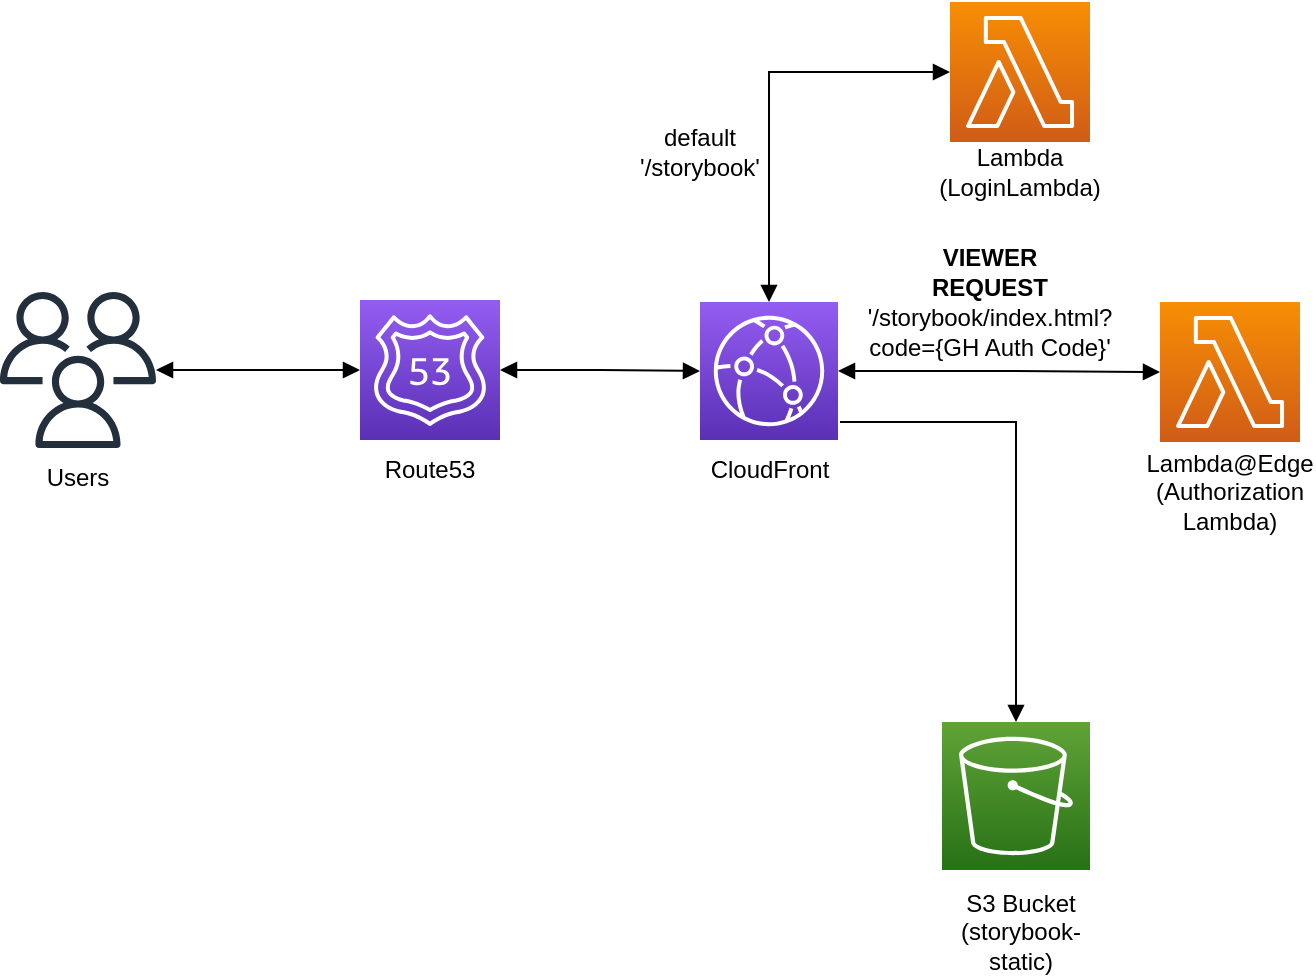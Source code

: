 <mxfile version="20.6.1" type="device" pages="4"><diagram id="Ht1M8jgEwFfnCIfOTk4-" name="Page-1"><mxGraphModel dx="1426" dy="1679" grid="1" gridSize="10" guides="1" tooltips="1" connect="1" arrows="1" fold="1" page="1" pageScale="1" pageWidth="1169" pageHeight="827" math="0" shadow="0"><root><mxCell id="0"/><mxCell id="1" parent="0"/><mxCell id="GVbz2ZR8D9X8URL4R1mK-4" value="" style="edgeStyle=orthogonalEdgeStyle;rounded=0;orthogonalLoop=1;jettySize=auto;html=1;entryX=0;entryY=0.5;entryDx=0;entryDy=0;entryPerimeter=0;startArrow=block;startFill=1;endArrow=block;endFill=1;" parent="1" source="Xto-kf2dAtBfGy7cUh9--14" target="Xto-kf2dAtBfGy7cUh9--4" edge="1"><mxGeometry relative="1" as="geometry"><mxPoint x="435" y="-356" as="targetPoint"/></mxGeometry></mxCell><mxCell id="Xto-kf2dAtBfGy7cUh9--14" value="" style="sketch=0;points=[[0,0,0],[0.25,0,0],[0.5,0,0],[0.75,0,0],[1,0,0],[0,1,0],[0.25,1,0],[0.5,1,0],[0.75,1,0],[1,1,0],[0,0.25,0],[0,0.5,0],[0,0.75,0],[1,0.25,0],[1,0.5,0],[1,0.75,0]];outlineConnect=0;fontColor=#232F3E;gradientColor=#945DF2;gradientDirection=north;fillColor=#5A30B5;strokeColor=#ffffff;dashed=0;verticalLabelPosition=bottom;verticalAlign=top;align=center;html=1;fontSize=12;fontStyle=0;aspect=fixed;shape=mxgraph.aws4.resourceIcon;resIcon=mxgraph.aws4.route_53;" parent="1" vertex="1"><mxGeometry x="290" y="-391" width="70" height="70" as="geometry"/></mxCell><mxCell id="GVbz2ZR8D9X8URL4R1mK-12" style="edgeStyle=orthogonalEdgeStyle;rounded=0;orthogonalLoop=1;jettySize=auto;html=1;exitX=1;exitY=0.5;exitDx=0;exitDy=0;exitPerimeter=0;entryX=0;entryY=0.5;entryDx=0;entryDy=0;entryPerimeter=0;startArrow=block;startFill=1;endArrow=block;endFill=1;" parent="1" source="Xto-kf2dAtBfGy7cUh9--4" target="GVbz2ZR8D9X8URL4R1mK-2" edge="1"><mxGeometry relative="1" as="geometry"/></mxCell><mxCell id="GVbz2ZR8D9X8URL4R1mK-13" style="edgeStyle=orthogonalEdgeStyle;rounded=0;orthogonalLoop=1;jettySize=auto;html=1;exitX=0.5;exitY=0;exitDx=0;exitDy=0;exitPerimeter=0;entryX=0;entryY=0.5;entryDx=0;entryDy=0;entryPerimeter=0;startArrow=block;startFill=1;endArrow=block;endFill=1;" parent="1" source="Xto-kf2dAtBfGy7cUh9--4" target="Xto-kf2dAtBfGy7cUh9--6" edge="1"><mxGeometry relative="1" as="geometry"/></mxCell><mxCell id="PptedruT2x1jAlXPw2wv-1" style="edgeStyle=orthogonalEdgeStyle;rounded=0;orthogonalLoop=1;jettySize=auto;html=1;fontColor=#FF3333;startArrow=none;startFill=0;endArrow=block;endFill=1;entryX=0.5;entryY=0;entryDx=0;entryDy=0;entryPerimeter=0;" parent="1" target="Xto-kf2dAtBfGy7cUh9--18" edge="1"><mxGeometry relative="1" as="geometry"><mxPoint x="550" y="-170" as="targetPoint"/><mxPoint x="530" y="-330" as="sourcePoint"/><Array as="points"><mxPoint x="618" y="-330"/></Array></mxGeometry></mxCell><mxCell id="Xto-kf2dAtBfGy7cUh9--4" value="" style="sketch=0;points=[[0,0,0],[0.25,0,0],[0.5,0,0],[0.75,0,0],[1,0,0],[0,1,0],[0.25,1,0],[0.5,1,0],[0.75,1,0],[1,1,0],[0,0.25,0],[0,0.5,0],[0,0.75,0],[1,0.25,0],[1,0.5,0],[1,0.75,0]];outlineConnect=0;fontColor=#232F3E;gradientColor=#945DF2;gradientDirection=north;fillColor=#5A30B5;strokeColor=#ffffff;dashed=0;verticalLabelPosition=bottom;verticalAlign=top;align=center;html=1;fontSize=12;fontStyle=0;aspect=fixed;shape=mxgraph.aws4.resourceIcon;resIcon=mxgraph.aws4.cloudfront;" parent="1" vertex="1"><mxGeometry x="460" y="-390" width="69" height="69" as="geometry"/></mxCell><mxCell id="Xto-kf2dAtBfGy7cUh9--6" value="" style="sketch=0;points=[[0,0,0],[0.25,0,0],[0.5,0,0],[0.75,0,0],[1,0,0],[0,1,0],[0.25,1,0],[0.5,1,0],[0.75,1,0],[1,1,0],[0,0.25,0],[0,0.5,0],[0,0.75,0],[1,0.25,0],[1,0.5,0],[1,0.75,0]];outlineConnect=0;fontColor=#232F3E;gradientColor=#F78E04;gradientDirection=north;fillColor=#D05C17;strokeColor=#ffffff;dashed=0;verticalLabelPosition=bottom;verticalAlign=top;align=center;html=1;fontSize=12;fontStyle=0;aspect=fixed;shape=mxgraph.aws4.resourceIcon;resIcon=mxgraph.aws4.lambda;" parent="1" vertex="1"><mxGeometry x="585" y="-540" width="70" height="70" as="geometry"/></mxCell><mxCell id="Xto-kf2dAtBfGy7cUh9--18" value="" style="sketch=0;points=[[0,0,0],[0.25,0,0],[0.5,0,0],[0.75,0,0],[1,0,0],[0,1,0],[0.25,1,0],[0.5,1,0],[0.75,1,0],[1,1,0],[0,0.25,0],[0,0.5,0],[0,0.75,0],[1,0.25,0],[1,0.5,0],[1,0.75,0]];outlineConnect=0;fontColor=#232F3E;gradientColor=#60A337;gradientDirection=north;fillColor=#277116;strokeColor=#ffffff;dashed=0;verticalLabelPosition=bottom;verticalAlign=top;align=center;html=1;fontSize=12;fontStyle=0;aspect=fixed;shape=mxgraph.aws4.resourceIcon;resIcon=mxgraph.aws4.s3;" parent="1" vertex="1"><mxGeometry x="581" y="-180" width="74" height="74" as="geometry"/></mxCell><mxCell id="GVbz2ZR8D9X8URL4R1mK-2" value="" style="sketch=0;points=[[0,0,0],[0.25,0,0],[0.5,0,0],[0.75,0,0],[1,0,0],[0,1,0],[0.25,1,0],[0.5,1,0],[0.75,1,0],[1,1,0],[0,0.25,0],[0,0.5,0],[0,0.75,0],[1,0.25,0],[1,0.5,0],[1,0.75,0]];outlineConnect=0;fontColor=#232F3E;gradientColor=#F78E04;gradientDirection=north;fillColor=#D05C17;strokeColor=#ffffff;dashed=0;verticalLabelPosition=bottom;verticalAlign=top;align=center;html=1;fontSize=12;fontStyle=0;aspect=fixed;shape=mxgraph.aws4.resourceIcon;resIcon=mxgraph.aws4.lambda;" parent="1" vertex="1"><mxGeometry x="690" y="-390" width="70" height="70" as="geometry"/></mxCell><mxCell id="GVbz2ZR8D9X8URL4R1mK-15" value="default '/storybook'" style="text;html=1;strokeColor=none;fillColor=none;align=center;verticalAlign=middle;whiteSpace=wrap;rounded=0;" parent="1" vertex="1"><mxGeometry x="430" y="-480" width="60" height="30" as="geometry"/></mxCell><mxCell id="GVbz2ZR8D9X8URL4R1mK-16" value="'/storybook/index.html?code={GH Auth Code}'" style="text;html=1;strokeColor=none;fillColor=none;align=center;verticalAlign=middle;whiteSpace=wrap;rounded=0;" parent="1" vertex="1"><mxGeometry x="550" y="-380" width="110" height="10" as="geometry"/></mxCell><mxCell id="GVbz2ZR8D9X8URL4R1mK-17" value="Lambda@Edge&lt;br&gt;(Authorization Lambda)" style="text;html=1;strokeColor=none;fillColor=none;align=center;verticalAlign=middle;whiteSpace=wrap;rounded=0;" parent="1" vertex="1"><mxGeometry x="695" y="-310" width="60" height="30" as="geometry"/></mxCell><mxCell id="GVbz2ZR8D9X8URL4R1mK-18" value="Lambda (LoginLambda)" style="text;html=1;strokeColor=none;fillColor=none;align=center;verticalAlign=middle;whiteSpace=wrap;rounded=0;" parent="1" vertex="1"><mxGeometry x="590" y="-470" width="60" height="30" as="geometry"/></mxCell><mxCell id="GVbz2ZR8D9X8URL4R1mK-19" value="S3 Bucket (storybook-static)" style="text;html=1;strokeColor=none;fillColor=none;align=center;verticalAlign=middle;whiteSpace=wrap;rounded=0;" parent="1" vertex="1"><mxGeometry x="581.5" y="-90" width="77" height="30" as="geometry"/></mxCell><mxCell id="GVbz2ZR8D9X8URL4R1mK-21" value="Route53" style="text;html=1;strokeColor=none;fillColor=none;align=center;verticalAlign=middle;whiteSpace=wrap;rounded=0;" parent="1" vertex="1"><mxGeometry x="295" y="-321" width="60" height="30" as="geometry"/></mxCell><mxCell id="GVbz2ZR8D9X8URL4R1mK-22" value="CloudFront" style="text;html=1;strokeColor=none;fillColor=none;align=center;verticalAlign=middle;whiteSpace=wrap;rounded=0;" parent="1" vertex="1"><mxGeometry x="464.5" y="-321" width="60" height="30" as="geometry"/></mxCell><mxCell id="GVbz2ZR8D9X8URL4R1mK-25" style="edgeStyle=orthogonalEdgeStyle;rounded=0;orthogonalLoop=1;jettySize=auto;html=1;startArrow=block;startFill=1;endArrow=block;endFill=1;" parent="1" source="GVbz2ZR8D9X8URL4R1mK-23" target="Xto-kf2dAtBfGy7cUh9--14" edge="1"><mxGeometry relative="1" as="geometry"/></mxCell><mxCell id="GVbz2ZR8D9X8URL4R1mK-23" value="" style="sketch=0;outlineConnect=0;fontColor=#232F3E;gradientColor=none;fillColor=#232F3D;strokeColor=none;dashed=0;verticalLabelPosition=bottom;verticalAlign=top;align=center;html=1;fontSize=12;fontStyle=0;aspect=fixed;pointerEvents=1;shape=mxgraph.aws4.users;" parent="1" vertex="1"><mxGeometry x="110" y="-395" width="78" height="78" as="geometry"/></mxCell><mxCell id="GVbz2ZR8D9X8URL4R1mK-24" value="Users" style="text;html=1;strokeColor=none;fillColor=none;align=center;verticalAlign=middle;whiteSpace=wrap;rounded=0;" parent="1" vertex="1"><mxGeometry x="119" y="-317" width="60" height="30" as="geometry"/></mxCell><mxCell id="GVbz2ZR8D9X8URL4R1mK-26" value="&lt;b&gt;VIEWER REQUEST&lt;/b&gt;" style="text;html=1;strokeColor=none;fillColor=none;align=center;verticalAlign=middle;whiteSpace=wrap;rounded=0;" parent="1" vertex="1"><mxGeometry x="575" y="-420" width="60" height="30" as="geometry"/></mxCell></root></mxGraphModel></diagram><diagram name="Copy of Page-1" id="Y609_PWxe4mPhwIBMdaE"><mxGraphModel dx="1426" dy="1679" grid="0" gridSize="10" guides="1" tooltips="1" connect="1" arrows="1" fold="1" page="1" pageScale="1" pageWidth="1169" pageHeight="827" math="0" shadow="0"><root><mxCell id="G18yuYiIxScwMjtSIoaq-0"/><mxCell id="G18yuYiIxScwMjtSIoaq-1" parent="G18yuYiIxScwMjtSIoaq-0"/><mxCell id="6XmVfP-ZpjE3lCgfoFys-0" value="" style="rounded=0;whiteSpace=wrap;html=1;strokeColor=#FFFFFF;fontColor=#4D4D4D;fillColor=#1A1E27;gradientColor=none;" vertex="1" parent="G18yuYiIxScwMjtSIoaq-1"><mxGeometry x="83" y="-555" width="914" height="327" as="geometry"/></mxCell><mxCell id="G18yuYiIxScwMjtSIoaq-2" value="" style="edgeStyle=orthogonalEdgeStyle;rounded=0;orthogonalLoop=1;jettySize=auto;html=1;entryX=0;entryY=0.5;entryDx=0;entryDy=0;entryPerimeter=0;startArrow=block;startFill=1;endArrow=block;endFill=1;strokeColor=#FFFFFF;" parent="G18yuYiIxScwMjtSIoaq-1" source="G18yuYiIxScwMjtSIoaq-3" target="G18yuYiIxScwMjtSIoaq-7" edge="1"><mxGeometry relative="1" as="geometry"><mxPoint x="435" y="-356" as="targetPoint"/></mxGeometry></mxCell><mxCell id="G18yuYiIxScwMjtSIoaq-3" value="" style="sketch=0;points=[[0,0,0],[0.25,0,0],[0.5,0,0],[0.75,0,0],[1,0,0],[0,1,0],[0.25,1,0],[0.5,1,0],[0.75,1,0],[1,1,0],[0,0.25,0],[0,0.5,0],[0,0.75,0],[1,0.25,0],[1,0.5,0],[1,0.75,0]];outlineConnect=0;fontColor=#232F3E;gradientColor=#945DF2;gradientDirection=north;fillColor=#5A30B5;strokeColor=#ffffff;dashed=0;verticalLabelPosition=bottom;verticalAlign=top;align=center;html=1;fontSize=12;fontStyle=0;aspect=fixed;shape=mxgraph.aws4.resourceIcon;resIcon=mxgraph.aws4.route_53;" parent="G18yuYiIxScwMjtSIoaq-1" vertex="1"><mxGeometry x="290" y="-391" width="70" height="70" as="geometry"/></mxCell><mxCell id="G18yuYiIxScwMjtSIoaq-4" style="edgeStyle=orthogonalEdgeStyle;rounded=0;orthogonalLoop=1;jettySize=auto;html=1;exitX=1;exitY=0.5;exitDx=0;exitDy=0;exitPerimeter=0;entryX=0;entryY=0.5;entryDx=0;entryDy=0;entryPerimeter=0;startArrow=block;startFill=1;endArrow=block;endFill=1;strokeColor=#FFFFFF;" parent="G18yuYiIxScwMjtSIoaq-1" source="G18yuYiIxScwMjtSIoaq-7" target="G18yuYiIxScwMjtSIoaq-10" edge="1"><mxGeometry relative="1" as="geometry"/></mxCell><mxCell id="G18yuYiIxScwMjtSIoaq-5" style="edgeStyle=orthogonalEdgeStyle;rounded=0;orthogonalLoop=1;jettySize=auto;html=1;exitX=0.5;exitY=0;exitDx=0;exitDy=0;exitPerimeter=0;entryX=0;entryY=0.5;entryDx=0;entryDy=0;entryPerimeter=0;startArrow=block;startFill=1;endArrow=block;endFill=1;strokeColor=#FFFFFF;" parent="G18yuYiIxScwMjtSIoaq-1" source="G18yuYiIxScwMjtSIoaq-7" target="G18yuYiIxScwMjtSIoaq-8" edge="1"><mxGeometry relative="1" as="geometry"/></mxCell><mxCell id="G18yuYiIxScwMjtSIoaq-7" value="" style="sketch=0;points=[[0,0,0],[0.25,0,0],[0.5,0,0],[0.75,0,0],[1,0,0],[0,1,0],[0.25,1,0],[0.5,1,0],[0.75,1,0],[1,1,0],[0,0.25,0],[0,0.5,0],[0,0.75,0],[1,0.25,0],[1,0.5,0],[1,0.75,0]];outlineConnect=0;fontColor=#232F3E;gradientColor=#945DF2;gradientDirection=north;fillColor=#5A30B5;strokeColor=#ffffff;dashed=0;verticalLabelPosition=bottom;verticalAlign=top;align=center;html=1;fontSize=12;fontStyle=0;aspect=fixed;shape=mxgraph.aws4.resourceIcon;resIcon=mxgraph.aws4.cloudfront;" parent="G18yuYiIxScwMjtSIoaq-1" vertex="1"><mxGeometry x="460" y="-390" width="69" height="69" as="geometry"/></mxCell><mxCell id="G18yuYiIxScwMjtSIoaq-8" value="" style="sketch=0;points=[[0,0,0],[0.25,0,0],[0.5,0,0],[0.75,0,0],[1,0,0],[0,1,0],[0.25,1,0],[0.5,1,0],[0.75,1,0],[1,1,0],[0,0.25,0],[0,0.5,0],[0,0.75,0],[1,0.25,0],[1,0.5,0],[1,0.75,0]];outlineConnect=0;fontColor=#232F3E;gradientColor=#F78E04;gradientDirection=north;fillColor=#D05C17;strokeColor=#ffffff;dashed=0;verticalLabelPosition=bottom;verticalAlign=top;align=center;html=1;fontSize=12;fontStyle=0;aspect=fixed;shape=mxgraph.aws4.resourceIcon;resIcon=mxgraph.aws4.lambda;" parent="G18yuYiIxScwMjtSIoaq-1" vertex="1"><mxGeometry x="585" y="-540" width="70" height="70" as="geometry"/></mxCell><mxCell id="G18yuYiIxScwMjtSIoaq-9" value="" style="sketch=0;points=[[0,0,0],[0.25,0,0],[0.5,0,0],[0.75,0,0],[1,0,0],[0,1,0],[0.25,1,0],[0.5,1,0],[0.75,1,0],[1,1,0],[0,0.25,0],[0,0.5,0],[0,0.75,0],[1,0.25,0],[1,0.5,0],[1,0.75,0]];outlineConnect=0;fontColor=#232F3E;gradientColor=#60A337;gradientDirection=north;fillColor=#277116;strokeColor=#ffffff;dashed=0;verticalLabelPosition=bottom;verticalAlign=top;align=center;html=1;fontSize=12;fontStyle=0;aspect=fixed;shape=mxgraph.aws4.resourceIcon;resIcon=mxgraph.aws4.s3;" parent="G18yuYiIxScwMjtSIoaq-1" vertex="1"><mxGeometry x="880" y="-392" width="74" height="74" as="geometry"/></mxCell><mxCell id="t1gKcTxFJq-qhWWW2RiR-0" style="edgeStyle=orthogonalEdgeStyle;rounded=0;orthogonalLoop=1;jettySize=auto;html=1;exitX=1;exitY=0.5;exitDx=0;exitDy=0;exitPerimeter=0;entryX=0;entryY=0.5;entryDx=0;entryDy=0;entryPerimeter=0;strokeColor=#FFFFFF;" parent="G18yuYiIxScwMjtSIoaq-1" source="G18yuYiIxScwMjtSIoaq-10" target="G18yuYiIxScwMjtSIoaq-9" edge="1"><mxGeometry relative="1" as="geometry"/></mxCell><mxCell id="G18yuYiIxScwMjtSIoaq-10" value="" style="sketch=0;points=[[0,0,0],[0.25,0,0],[0.5,0,0],[0.75,0,0],[1,0,0],[0,1,0],[0.25,1,0],[0.5,1,0],[0.75,1,0],[1,1,0],[0,0.25,0],[0,0.5,0],[0,0.75,0],[1,0.25,0],[1,0.5,0],[1,0.75,0]];outlineConnect=0;fontColor=#232F3E;gradientColor=#F78E04;gradientDirection=north;fillColor=#D05C17;strokeColor=#ffffff;dashed=0;verticalLabelPosition=bottom;verticalAlign=top;align=center;html=1;fontSize=12;fontStyle=0;aspect=fixed;shape=mxgraph.aws4.resourceIcon;resIcon=mxgraph.aws4.lambda;" parent="G18yuYiIxScwMjtSIoaq-1" vertex="1"><mxGeometry x="690" y="-390" width="70" height="70" as="geometry"/></mxCell><mxCell id="G18yuYiIxScwMjtSIoaq-11" value="default '/storybook'" style="text;html=1;strokeColor=none;fillColor=none;align=center;verticalAlign=middle;whiteSpace=wrap;rounded=0;fontColor=#FFFFFF;" parent="G18yuYiIxScwMjtSIoaq-1" vertex="1"><mxGeometry x="428" y="-470" width="60" height="30" as="geometry"/></mxCell><mxCell id="G18yuYiIxScwMjtSIoaq-12" value="'/storybook/index.html?code={GH Auth Code}'" style="text;html=1;strokeColor=none;fillColor=none;align=center;verticalAlign=middle;whiteSpace=wrap;rounded=0;fontColor=#FFFFFF;" parent="G18yuYiIxScwMjtSIoaq-1" vertex="1"><mxGeometry x="550" y="-380" width="110" height="10" as="geometry"/></mxCell><mxCell id="G18yuYiIxScwMjtSIoaq-13" value="Lambda@Edge&lt;br&gt;(Authorization Lambda)" style="text;html=1;strokeColor=none;fillColor=none;align=center;verticalAlign=middle;whiteSpace=wrap;rounded=0;fontColor=#FFFFFF;" parent="G18yuYiIxScwMjtSIoaq-1" vertex="1"><mxGeometry x="695" y="-310" width="60" height="30" as="geometry"/></mxCell><mxCell id="G18yuYiIxScwMjtSIoaq-14" value="Lambda (LoginLambda)" style="text;html=1;strokeColor=none;fillColor=none;align=center;verticalAlign=middle;whiteSpace=wrap;rounded=0;fontColor=#FFFFFF;" parent="G18yuYiIxScwMjtSIoaq-1" vertex="1"><mxGeometry x="590" y="-470" width="60" height="30" as="geometry"/></mxCell><mxCell id="G18yuYiIxScwMjtSIoaq-15" value="S3 Bucket (storybook-static)" style="text;html=1;strokeColor=none;fillColor=none;align=center;verticalAlign=middle;whiteSpace=wrap;rounded=0;fontColor=#FFFFFF;" parent="G18yuYiIxScwMjtSIoaq-1" vertex="1"><mxGeometry x="880" y="-300" width="77" height="30" as="geometry"/></mxCell><mxCell id="G18yuYiIxScwMjtSIoaq-16" value="Route53" style="text;html=1;strokeColor=none;fillColor=none;align=center;verticalAlign=middle;whiteSpace=wrap;rounded=0;fontColor=#FFFFFF;" parent="G18yuYiIxScwMjtSIoaq-1" vertex="1"><mxGeometry x="295" y="-321" width="60" height="30" as="geometry"/></mxCell><mxCell id="G18yuYiIxScwMjtSIoaq-17" value="CloudFront" style="text;html=1;strokeColor=none;fillColor=none;align=center;verticalAlign=middle;whiteSpace=wrap;rounded=0;fontColor=#FFFFFF;" parent="G18yuYiIxScwMjtSIoaq-1" vertex="1"><mxGeometry x="464.5" y="-321" width="60" height="30" as="geometry"/></mxCell><mxCell id="G18yuYiIxScwMjtSIoaq-18" style="edgeStyle=orthogonalEdgeStyle;rounded=0;orthogonalLoop=1;jettySize=auto;html=1;startArrow=block;startFill=1;endArrow=block;endFill=1;strokeColor=#FFFFFF;" parent="G18yuYiIxScwMjtSIoaq-1" target="G18yuYiIxScwMjtSIoaq-3" edge="1"><mxGeometry relative="1" as="geometry"><mxPoint x="188" y="-356" as="sourcePoint"/></mxGeometry></mxCell><mxCell id="G18yuYiIxScwMjtSIoaq-20" value="User" style="text;html=1;strokeColor=none;fillColor=none;align=center;verticalAlign=middle;whiteSpace=wrap;rounded=0;fontColor=#FFFFFF;" parent="G18yuYiIxScwMjtSIoaq-1" vertex="1"><mxGeometry x="127" y="-324" width="60" height="30" as="geometry"/></mxCell><mxCell id="G18yuYiIxScwMjtSIoaq-21" value="&lt;b&gt;VIEWER REQUEST&lt;/b&gt;" style="text;html=1;strokeColor=none;fillColor=none;align=left;verticalAlign=middle;whiteSpace=wrap;rounded=0;fontColor=#FFFFFF;" parent="G18yuYiIxScwMjtSIoaq-1" vertex="1"><mxGeometry x="543" y="-413" width="112" height="30" as="geometry"/></mxCell><mxCell id="s4naoUfF9WZQDR9t-5gl-0" value="" style="sketch=0;outlineConnect=0;fontColor=#232F3E;gradientColor=none;fillColor=#FFFFFF;strokeColor=none;dashed=0;verticalLabelPosition=bottom;verticalAlign=top;align=center;html=1;fontSize=12;fontStyle=0;aspect=fixed;pointerEvents=1;shape=mxgraph.aws4.user;" vertex="1" parent="G18yuYiIxScwMjtSIoaq-1"><mxGeometry x="129" y="-386.5" width="56" height="56" as="geometry"/></mxCell></root></mxGraphModel></diagram><diagram name="Copy of Copy of Page-1" id="GjaXTP_YecfnKMsWhkR6"><mxGraphModel dx="1426" dy="1679" grid="0" gridSize="10" guides="1" tooltips="1" connect="1" arrows="1" fold="1" page="1" pageScale="1" pageWidth="1169" pageHeight="827" math="0" shadow="0"><root><mxCell id="wybjmXl28yBjH49usClQ-0"/><mxCell id="wybjmXl28yBjH49usClQ-1" parent="wybjmXl28yBjH49usClQ-0"/><mxCell id="wKuwx0syAoTCII2dtUL3-38" value="" style="rounded=0;whiteSpace=wrap;html=1;strokeColor=#FFFFFF;fontColor=#4D4D4D;fillColor=#1A1E27;gradientColor=none;" vertex="1" parent="wybjmXl28yBjH49usClQ-1"><mxGeometry x="122" y="-634" width="914" height="565" as="geometry"/></mxCell><mxCell id="wKuwx0syAoTCII2dtUL3-15" style="edgeStyle=none;rounded=0;orthogonalLoop=1;jettySize=auto;html=1;exitX=0;exitY=1;exitDx=0;exitDy=0;exitPerimeter=0;endArrow=block;endFill=1;fontColor=#FFFFFF;strokeColor=#FFFFFF;" edge="1" parent="wybjmXl28yBjH49usClQ-1" source="wybjmXl28yBjH49usClQ-6" target="wybjmXl28yBjH49usClQ-7"><mxGeometry relative="1" as="geometry"/></mxCell><mxCell id="wKuwx0syAoTCII2dtUL3-25" style="edgeStyle=none;rounded=0;orthogonalLoop=1;jettySize=auto;html=1;exitX=1;exitY=0.5;exitDx=0;exitDy=0;exitPerimeter=0;entryX=0;entryY=0.5;entryDx=0;entryDy=0;entryPerimeter=0;startArrow=none;startFill=0;endArrow=block;endFill=1;fontColor=#FFFFFF;strokeColor=#FFFFFF;" edge="1" parent="wybjmXl28yBjH49usClQ-1" source="wybjmXl28yBjH49usClQ-6" target="wybjmXl28yBjH49usClQ-10"><mxGeometry relative="1" as="geometry"/></mxCell><mxCell id="wybjmXl28yBjH49usClQ-6" value="" style="sketch=0;points=[[0,0,0],[0.25,0,0],[0.5,0,0],[0.75,0,0],[1,0,0],[0,1,0],[0.25,1,0],[0.5,1,0],[0.75,1,0],[1,1,0],[0,0.25,0],[0,0.5,0],[0,0.75,0],[1,0.25,0],[1,0.5,0],[1,0.75,0]];outlineConnect=0;fontColor=#232F3E;gradientColor=#945DF2;gradientDirection=north;fillColor=#5A30B5;strokeColor=#ffffff;dashed=0;verticalLabelPosition=bottom;verticalAlign=top;align=center;html=1;fontSize=12;fontStyle=0;aspect=fixed;shape=mxgraph.aws4.resourceIcon;resIcon=mxgraph.aws4.cloudfront;" parent="wybjmXl28yBjH49usClQ-1" vertex="1"><mxGeometry x="460" y="-390" width="69" height="69" as="geometry"/></mxCell><mxCell id="wKuwx0syAoTCII2dtUL3-16" style="edgeStyle=none;rounded=0;orthogonalLoop=1;jettySize=auto;html=1;exitX=0;exitY=0;exitDx=0;exitDy=0;exitPerimeter=0;endArrow=block;endFill=1;fontColor=#FFFFFF;strokeColor=#FFFFFF;" edge="1" parent="wybjmXl28yBjH49usClQ-1" source="wybjmXl28yBjH49usClQ-7" target="wKuwx0syAoTCII2dtUL3-2"><mxGeometry relative="1" as="geometry"/></mxCell><mxCell id="wybjmXl28yBjH49usClQ-7" value="" style="sketch=0;points=[[0,0,0],[0.25,0,0],[0.5,0,0],[0.75,0,0],[1,0,0],[0,1,0],[0.25,1,0],[0.5,1,0],[0.75,1,0],[1,1,0],[0,0.25,0],[0,0.5,0],[0,0.75,0],[1,0.25,0],[1,0.5,0],[1,0.75,0]];outlineConnect=0;fontColor=#232F3E;gradientColor=#F78E04;gradientDirection=north;fillColor=#D05C17;strokeColor=#ffffff;dashed=0;verticalLabelPosition=bottom;verticalAlign=top;align=center;html=1;fontSize=12;fontStyle=0;aspect=fixed;shape=mxgraph.aws4.resourceIcon;resIcon=mxgraph.aws4.lambda;" parent="wybjmXl28yBjH49usClQ-1" vertex="1"><mxGeometry x="306" y="-199" width="70" height="70" as="geometry"/></mxCell><mxCell id="wybjmXl28yBjH49usClQ-8" value="" style="sketch=0;points=[[0,0,0],[0.25,0,0],[0.5,0,0],[0.75,0,0],[1,0,0],[0,1,0],[0.25,1,0],[0.5,1,0],[0.75,1,0],[1,1,0],[0,0.25,0],[0,0.5,0],[0,0.75,0],[1,0.25,0],[1,0.5,0],[1,0.75,0]];outlineConnect=0;fontColor=#232F3E;gradientColor=#60A337;gradientDirection=north;fillColor=#277116;strokeColor=#ffffff;dashed=0;verticalLabelPosition=bottom;verticalAlign=top;align=center;html=1;fontSize=12;fontStyle=0;aspect=fixed;shape=mxgraph.aws4.resourceIcon;resIcon=mxgraph.aws4.s3;" parent="wybjmXl28yBjH49usClQ-1" vertex="1"><mxGeometry x="915" y="-392" width="74" height="74" as="geometry"/></mxCell><mxCell id="wKuwx0syAoTCII2dtUL3-32" style="edgeStyle=none;rounded=0;orthogonalLoop=1;jettySize=auto;html=1;exitX=0;exitY=0;exitDx=0;exitDy=0;exitPerimeter=0;entryX=0.99;entryY=0.99;entryDx=0;entryDy=0;entryPerimeter=0;startArrow=block;startFill=1;endArrow=block;endFill=1;fontColor=#FFFFFF;strokeColor=#FFFFFF;" edge="1" parent="wybjmXl28yBjH49usClQ-1" source="wybjmXl28yBjH49usClQ-10" target="wKuwx0syAoTCII2dtUL3-4"><mxGeometry relative="1" as="geometry"/></mxCell><mxCell id="wKuwx0syAoTCII2dtUL3-33" style="edgeStyle=none;rounded=0;orthogonalLoop=1;jettySize=auto;html=1;exitX=1;exitY=0.5;exitDx=0;exitDy=0;exitPerimeter=0;entryX=0;entryY=0.5;entryDx=0;entryDy=0;entryPerimeter=0;startArrow=none;startFill=0;endArrow=block;endFill=1;strokeColor=#FFFFFF;" edge="1" parent="wybjmXl28yBjH49usClQ-1" source="wybjmXl28yBjH49usClQ-10" target="wybjmXl28yBjH49usClQ-8"><mxGeometry relative="1" as="geometry"/></mxCell><mxCell id="wKuwx0syAoTCII2dtUL3-36" style="edgeStyle=none;rounded=0;orthogonalLoop=1;jettySize=auto;html=1;exitX=0.5;exitY=0;exitDx=0;exitDy=0;exitPerimeter=0;entryX=0.5;entryY=1;entryDx=0;entryDy=0;entryPerimeter=0;startArrow=block;startFill=1;endArrow=block;endFill=1;fontColor=#FFFFFF;strokeColor=#FFFFFF;" edge="1" parent="wybjmXl28yBjH49usClQ-1" source="wybjmXl28yBjH49usClQ-10" target="wKuwx0syAoTCII2dtUL3-6"><mxGeometry relative="1" as="geometry"/></mxCell><mxCell id="wybjmXl28yBjH49usClQ-10" value="" style="sketch=0;points=[[0,0,0],[0.25,0,0],[0.5,0,0],[0.75,0,0],[1,0,0],[0,1,0],[0.25,1,0],[0.5,1,0],[0.75,1,0],[1,1,0],[0,0.25,0],[0,0.5,0],[0,0.75,0],[1,0.25,0],[1,0.5,0],[1,0.75,0]];outlineConnect=0;fontColor=#232F3E;gradientColor=#F78E04;gradientDirection=north;fillColor=#D05C17;strokeColor=#ffffff;dashed=0;verticalLabelPosition=bottom;verticalAlign=top;align=center;html=1;fontSize=12;fontStyle=0;aspect=fixed;shape=mxgraph.aws4.resourceIcon;resIcon=mxgraph.aws4.lambda;" parent="wybjmXl28yBjH49usClQ-1" vertex="1"><mxGeometry x="725" y="-390" width="70" height="70" as="geometry"/></mxCell><mxCell id="wybjmXl28yBjH49usClQ-11" value="Default behaviour /storybook" style="text;html=1;strokeColor=none;fillColor=none;align=left;verticalAlign=middle;whiteSpace=wrap;rounded=0;fontColor=#FFFFFF;" parent="wybjmXl28yBjH49usClQ-1" vertex="1"><mxGeometry x="436" y="-247" width="104" height="30" as="geometry"/></mxCell><mxCell id="wybjmXl28yBjH49usClQ-12" value="/storybook/index.html?code={GH Auth Code}" style="text;html=1;strokeColor=none;fillColor=none;align=center;verticalAlign=middle;whiteSpace=wrap;rounded=0;fontColor=#FFFFFF;" parent="wybjmXl28yBjH49usClQ-1" vertex="1"><mxGeometry x="562" y="-398" width="131" height="35" as="geometry"/></mxCell><mxCell id="wybjmXl28yBjH49usClQ-13" value="AUTHORIZATION LAMBDA" style="text;html=1;strokeColor=none;fillColor=none;align=center;verticalAlign=middle;whiteSpace=wrap;rounded=0;fontColor=#FFFFFF;" parent="wybjmXl28yBjH49usClQ-1" vertex="1"><mxGeometry x="730" y="-314" width="60" height="30" as="geometry"/></mxCell><mxCell id="wybjmXl28yBjH49usClQ-14" value="LOGIN LAMBDA" style="text;html=1;strokeColor=none;fillColor=none;align=center;verticalAlign=middle;whiteSpace=wrap;rounded=0;fontColor=#FFFFFF;" parent="wybjmXl28yBjH49usClQ-1" vertex="1"><mxGeometry x="311" y="-111" width="60" height="30" as="geometry"/></mxCell><mxCell id="wybjmXl28yBjH49usClQ-15" value="S3BUCKET" style="text;html=1;strokeColor=none;fillColor=none;align=center;verticalAlign=middle;whiteSpace=wrap;rounded=0;fontColor=#FFFFFF;" parent="wybjmXl28yBjH49usClQ-1" vertex="1"><mxGeometry x="917" y="-312" width="77" height="30" as="geometry"/></mxCell><mxCell id="wybjmXl28yBjH49usClQ-17" value="CLOUDFRONT" style="text;html=1;strokeColor=none;fillColor=none;align=center;verticalAlign=middle;whiteSpace=wrap;rounded=0;fontColor=#FFFFFF;" parent="wybjmXl28yBjH49usClQ-1" vertex="1"><mxGeometry x="468" y="-318" width="60" height="30" as="geometry"/></mxCell><mxCell id="wybjmXl28yBjH49usClQ-20" value="USER" style="text;html=1;strokeColor=none;fillColor=none;align=center;verticalAlign=middle;whiteSpace=wrap;rounded=0;fontColor=#FFFFFF;" parent="wybjmXl28yBjH49usClQ-1" vertex="1"><mxGeometry x="174.01" y="-538" width="60" height="30" as="geometry"/></mxCell><mxCell id="wKuwx0syAoTCII2dtUL3-9" style="rounded=0;orthogonalLoop=1;jettySize=auto;html=1;entryX=0;entryY=0.5;entryDx=0;entryDy=0;entryPerimeter=0;endArrow=block;endFill=1;fontColor=#FFFFFF;strokeColor=#FFFFFF;" edge="1" parent="wybjmXl28yBjH49usClQ-1" source="wKuwx0syAoTCII2dtUL3-2" target="wybjmXl28yBjH49usClQ-6"><mxGeometry relative="1" as="geometry"/></mxCell><mxCell id="wKuwx0syAoTCII2dtUL3-2" value="" style="sketch=0;pointerEvents=1;shadow=0;dashed=0;html=1;strokeColor=#FFFFFF;fillColor=#FFFFFF;aspect=fixed;labelPosition=center;verticalLabelPosition=bottom;verticalAlign=top;align=center;outlineConnect=0;shape=mxgraph.vvd.web_browser;" vertex="1" parent="wybjmXl28yBjH49usClQ-1"><mxGeometry x="161.75" y="-385" width="84.51" height="60" as="geometry"/></mxCell><mxCell id="wKuwx0syAoTCII2dtUL3-3" value="BROWSER" style="text;html=1;strokeColor=none;fillColor=none;align=center;verticalAlign=middle;whiteSpace=wrap;rounded=0;fontColor=#FFFFFF;" vertex="1" parent="wybjmXl28yBjH49usClQ-1"><mxGeometry x="174.01" y="-312" width="60" height="30" as="geometry"/></mxCell><mxCell id="wKuwx0syAoTCII2dtUL3-17" style="edgeStyle=none;rounded=0;orthogonalLoop=1;jettySize=auto;html=1;exitX=0.01;exitY=0.99;exitDx=0;exitDy=0;exitPerimeter=0;endArrow=none;endFill=0;startArrow=block;startFill=1;fontColor=#FFFFFF;strokeColor=#FFFFFF;" edge="1" parent="wybjmXl28yBjH49usClQ-1" source="wKuwx0syAoTCII2dtUL3-4" target="wKuwx0syAoTCII2dtUL3-2"><mxGeometry relative="1" as="geometry"/></mxCell><mxCell id="wKuwx0syAoTCII2dtUL3-18" style="edgeStyle=none;rounded=0;orthogonalLoop=1;jettySize=auto;html=1;exitX=0;exitY=0.5;exitDx=0;exitDy=0;exitPerimeter=0;startArrow=block;startFill=1;endArrow=block;endFill=1;fontColor=#FFFFFF;strokeColor=#FFFFFF;" edge="1" parent="wybjmXl28yBjH49usClQ-1" source="wKuwx0syAoTCII2dtUL3-4" target="wKuwx0syAoTCII2dtUL3-53"><mxGeometry relative="1" as="geometry"><mxPoint x="246.26" y="-569" as="targetPoint"/></mxGeometry></mxCell><mxCell id="wKuwx0syAoTCII2dtUL3-23" style="edgeStyle=none;rounded=0;orthogonalLoop=1;jettySize=auto;html=1;exitX=0.5;exitY=1;exitDx=0;exitDy=0;exitPerimeter=0;entryX=0.5;entryY=0;entryDx=0;entryDy=0;entryPerimeter=0;startArrow=none;startFill=0;endArrow=block;endFill=1;fontColor=#FFFFFF;strokeColor=#FFFFFF;" edge="1" parent="wybjmXl28yBjH49usClQ-1" source="wKuwx0syAoTCII2dtUL3-4" target="wybjmXl28yBjH49usClQ-6"><mxGeometry relative="1" as="geometry"/></mxCell><mxCell id="wKuwx0syAoTCII2dtUL3-4" value="" style="sketch=0;aspect=fixed;pointerEvents=1;shadow=0;dashed=0;html=1;strokeColor=none;labelPosition=center;verticalLabelPosition=bottom;verticalAlign=top;align=center;fillColor=#FFFFFF;shape=mxgraph.azure.server_rack" vertex="1" parent="wybjmXl28yBjH49usClQ-1"><mxGeometry x="469.5" y="-594" width="50" height="50" as="geometry"/></mxCell><mxCell id="wKuwx0syAoTCII2dtUL3-5" value="GITHUB AUTH SERVER" style="text;html=1;strokeColor=none;fillColor=none;align=center;verticalAlign=middle;whiteSpace=wrap;rounded=0;fontColor=#FFFFFF;" vertex="1" parent="wybjmXl28yBjH49usClQ-1"><mxGeometry x="444.5" y="-627" width="100" height="30" as="geometry"/></mxCell><mxCell id="wKuwx0syAoTCII2dtUL3-6" value="" style="sketch=0;aspect=fixed;pointerEvents=1;shadow=0;dashed=0;html=1;strokeColor=none;labelPosition=center;verticalLabelPosition=bottom;verticalAlign=top;align=center;fillColor=#FFFFFF;shape=mxgraph.azure.server_rack" vertex="1" parent="wybjmXl28yBjH49usClQ-1"><mxGeometry x="735" y="-594" width="50" height="50" as="geometry"/></mxCell><mxCell id="wKuwx0syAoTCII2dtUL3-7" value="GITHUB RESOURCE SERVER" style="text;html=1;strokeColor=none;fillColor=none;align=center;verticalAlign=middle;whiteSpace=wrap;rounded=0;fontColor=#FFFFFF;" vertex="1" parent="wybjmXl28yBjH49usClQ-1"><mxGeometry x="690" y="-627" width="138" height="30" as="geometry"/></mxCell><mxCell id="wKuwx0syAoTCII2dtUL3-20" value="Authenticates to Github &amp;amp; Authorizes&amp;nbsp; App" style="text;html=1;strokeColor=none;fillColor=none;align=left;verticalAlign=middle;whiteSpace=wrap;rounded=0;fontColor=#FFFFFF;" vertex="1" parent="wybjmXl28yBjH49usClQ-1"><mxGeometry x="293" y="-608" width="129" height="30" as="geometry"/></mxCell><mxCell id="wKuwx0syAoTCII2dtUL3-21" value="Serves Static Login Page" style="text;html=1;strokeColor=none;fillColor=none;align=left;verticalAlign=middle;whiteSpace=wrap;rounded=0;fontColor=#FFFFFF;" vertex="1" parent="wybjmXl28yBjH49usClQ-1"><mxGeometry x="186" y="-259" width="85" height="30" as="geometry"/></mxCell><mxCell id="wKuwx0syAoTCII2dtUL3-22" value="Redirect w/ callback URL, Scope, Client ID" style="text;html=1;strokeColor=none;fillColor=none;align=left;verticalAlign=middle;whiteSpace=wrap;rounded=0;fontColor=#FFFFFF;" vertex="1" parent="wybjmXl28yBjH49usClQ-1"><mxGeometry x="241" y="-495" width="121" height="32" as="geometry"/></mxCell><mxCell id="wKuwx0syAoTCII2dtUL3-24" value="Redirect to callback w/ Auth Code" style="text;html=1;strokeColor=none;fillColor=none;align=left;verticalAlign=middle;whiteSpace=wrap;rounded=0;fontColor=#FFFFFF;" vertex="1" parent="wybjmXl28yBjH49usClQ-1"><mxGeometry x="524" y="-460" width="121" height="32" as="geometry"/></mxCell><mxCell id="wKuwx0syAoTCII2dtUL3-34" value="Allow Access" style="text;html=1;strokeColor=none;fillColor=none;align=center;verticalAlign=middle;whiteSpace=wrap;rounded=0;fontColor=#FFFFFF;" vertex="1" parent="wybjmXl28yBjH49usClQ-1"><mxGeometry x="810" y="-390" width="121" height="32" as="geometry"/></mxCell><mxCell id="wKuwx0syAoTCII2dtUL3-35" value="Exchange Auth Code for access token" style="text;html=1;strokeColor=none;fillColor=none;align=left;verticalAlign=middle;whiteSpace=wrap;rounded=0;fontColor=#FFFFFF;" vertex="1" parent="wybjmXl28yBjH49usClQ-1"><mxGeometry x="596" y="-534" width="121" height="32" as="geometry"/></mxCell><mxCell id="wKuwx0syAoTCII2dtUL3-37" value="Use access token to get resouces" style="text;html=1;strokeColor=none;fillColor=none;align=left;verticalAlign=middle;whiteSpace=wrap;rounded=0;fontColor=#FFFFFF;" vertex="1" parent="wybjmXl28yBjH49usClQ-1"><mxGeometry x="790" y="-481" width="121" height="32" as="geometry"/></mxCell><mxCell id="wKuwx0syAoTCII2dtUL3-40" value="&lt;font color=&quot;#1a1e27&quot;&gt;1&lt;/font&gt;" style="ellipse;whiteSpace=wrap;html=1;aspect=fixed;strokeWidth=2;fontFamily=Tahoma;spacingBottom=4;spacingRight=2;strokeColor=#FFFFFF;fillColor=#FFFFFF;gradientColor=none;" vertex="1" parent="wybjmXl28yBjH49usClQ-1"><mxGeometry x="288" y="-386" width="20" height="20" as="geometry"/></mxCell><mxCell id="wKuwx0syAoTCII2dtUL3-43" value="Go to /storybook" style="text;html=1;strokeColor=none;fillColor=none;align=center;verticalAlign=middle;whiteSpace=wrap;rounded=0;fontColor=#FFFFFF;" vertex="1" parent="wybjmXl28yBjH49usClQ-1"><mxGeometry x="301" y="-392" width="121" height="32" as="geometry"/></mxCell><mxCell id="wKuwx0syAoTCII2dtUL3-44" value="&lt;font color=&quot;#1a1e27&quot;&gt;2&lt;/font&gt;" style="ellipse;whiteSpace=wrap;html=1;aspect=fixed;strokeWidth=2;fontFamily=Tahoma;spacingBottom=4;spacingRight=2;strokeColor=#FFFFFF;fillColor=#FFFFFF;gradientColor=none;" vertex="1" parent="wybjmXl28yBjH49usClQ-1"><mxGeometry x="410" y="-245" width="20" height="20" as="geometry"/></mxCell><mxCell id="wKuwx0syAoTCII2dtUL3-45" value="&lt;font color=&quot;#1a1e27&quot;&gt;3&lt;/font&gt;" style="ellipse;whiteSpace=wrap;html=1;aspect=fixed;strokeWidth=2;fontFamily=Tahoma;spacingBottom=4;spacingRight=2;strokeColor=#FFFFFF;fillColor=#FFFFFF;gradientColor=none;" vertex="1" parent="wybjmXl28yBjH49usClQ-1"><mxGeometry x="157.26" y="-254" width="20" height="20" as="geometry"/></mxCell><mxCell id="wKuwx0syAoTCII2dtUL3-46" value="&lt;font color=&quot;#1a1e27&quot;&gt;4&lt;/font&gt;" style="ellipse;whiteSpace=wrap;html=1;aspect=fixed;strokeWidth=2;fontFamily=Tahoma;spacingBottom=4;spacingRight=2;strokeColor=#FFFFFF;fillColor=#FFFFFF;gradientColor=none;" vertex="1" parent="wybjmXl28yBjH49usClQ-1"><mxGeometry x="213.76" y="-489" width="20" height="20" as="geometry"/></mxCell><mxCell id="wKuwx0syAoTCII2dtUL3-47" value="&lt;font color=&quot;#1a1e27&quot;&gt;5&lt;/font&gt;" style="ellipse;whiteSpace=wrap;html=1;aspect=fixed;strokeWidth=2;fontFamily=Tahoma;spacingBottom=4;spacingRight=2;strokeColor=#FFFFFF;fillColor=#FFFFFF;gradientColor=none;" vertex="1" parent="wybjmXl28yBjH49usClQ-1"><mxGeometry x="265" y="-600" width="20" height="20" as="geometry"/></mxCell><mxCell id="wKuwx0syAoTCII2dtUL3-48" value="&lt;font color=&quot;#1a1e27&quot;&gt;6&lt;/font&gt;" style="ellipse;whiteSpace=wrap;html=1;aspect=fixed;strokeWidth=2;fontFamily=Tahoma;spacingBottom=4;spacingRight=2;strokeColor=#FFFFFF;fillColor=#FFFFFF;gradientColor=none;" vertex="1" parent="wybjmXl28yBjH49usClQ-1"><mxGeometry x="497" y="-457" width="20" height="20" as="geometry"/></mxCell><mxCell id="wKuwx0syAoTCII2dtUL3-49" value="&lt;font color=&quot;#1a1e27&quot;&gt;7&lt;/font&gt;" style="ellipse;whiteSpace=wrap;html=1;aspect=fixed;strokeWidth=2;fontFamily=Tahoma;spacingBottom=4;spacingRight=2;strokeColor=#FFFFFF;fillColor=#FFFFFF;gradientColor=none;" vertex="1" parent="wybjmXl28yBjH49usClQ-1"><mxGeometry x="540" y="-390" width="20" height="20" as="geometry"/></mxCell><mxCell id="wKuwx0syAoTCII2dtUL3-50" value="&lt;font color=&quot;#1a1e27&quot;&gt;8&lt;/font&gt;" style="ellipse;whiteSpace=wrap;html=1;aspect=fixed;strokeWidth=2;fontFamily=Tahoma;spacingBottom=4;spacingRight=2;strokeColor=#FFFFFF;fillColor=#FFFFFF;gradientColor=none;" vertex="1" parent="wybjmXl28yBjH49usClQ-1"><mxGeometry x="572" y="-528" width="20" height="20" as="geometry"/></mxCell><mxCell id="wKuwx0syAoTCII2dtUL3-51" value="&lt;font color=&quot;#1a1e27&quot;&gt;9&lt;/font&gt;" style="ellipse;whiteSpace=wrap;html=1;aspect=fixed;strokeWidth=2;fontFamily=Tahoma;spacingBottom=4;spacingRight=2;strokeColor=#FFFFFF;fillColor=#FFFFFF;gradientColor=none;" vertex="1" parent="wybjmXl28yBjH49usClQ-1"><mxGeometry x="765" y="-475" width="20" height="20" as="geometry"/></mxCell><mxCell id="wKuwx0syAoTCII2dtUL3-52" value="&lt;font color=&quot;#1a1e27&quot;&gt;10&lt;/font&gt;" style="ellipse;whiteSpace=wrap;html=1;aspect=fixed;strokeWidth=2;fontFamily=Tahoma;spacingBottom=4;spacingRight=2;strokeColor=#FFFFFF;fillColor=#FFFFFF;gradientColor=none;" vertex="1" parent="wybjmXl28yBjH49usClQ-1"><mxGeometry x="808" y="-383" width="20" height="20" as="geometry"/></mxCell><mxCell id="wKuwx0syAoTCII2dtUL3-53" value="" style="sketch=0;outlineConnect=0;fontColor=#232F3E;gradientColor=none;fillColor=#FFFFFF;strokeColor=none;dashed=0;verticalLabelPosition=bottom;verticalAlign=top;align=center;html=1;fontSize=12;fontStyle=0;aspect=fixed;pointerEvents=1;shape=mxgraph.aws4.user;" vertex="1" parent="wybjmXl28yBjH49usClQ-1"><mxGeometry x="181.26" y="-597.0" width="56" height="56" as="geometry"/></mxCell></root></mxGraphModel></diagram><diagram id="t2wbTDMYFZT5qL_7KUTm" name="Page-2"><mxGraphModel dx="1426" dy="1952" grid="1" gridSize="10" guides="1" tooltips="1" connect="1" arrows="1" fold="1" page="1" pageScale="1" pageWidth="850" pageHeight="1100" math="0" shadow="0"><root><mxCell id="0"/><mxCell id="1" parent="0"/><mxCell id="CWmx7JIakaBtQCfpQl2I-3" style="edgeStyle=orthogonalEdgeStyle;rounded=0;orthogonalLoop=1;jettySize=auto;html=1;exitX=1;exitY=0.5;exitDx=0;exitDy=0;exitPerimeter=0;entryX=0;entryY=0.5;entryDx=0;entryDy=0;entryPerimeter=0;startArrow=none;startFill=0;endArrow=block;endFill=1;" parent="1" source="CWmx7JIakaBtQCfpQl2I-5" target="CWmx7JIakaBtQCfpQl2I-11" edge="1"><mxGeometry relative="1" as="geometry"/></mxCell><mxCell id="CWmx7JIakaBtQCfpQl2I-4" style="edgeStyle=orthogonalEdgeStyle;rounded=0;orthogonalLoop=1;jettySize=auto;html=1;exitX=0.5;exitY=0;exitDx=0;exitDy=0;exitPerimeter=0;entryX=0.5;entryY=1;entryDx=0;entryDy=0;entryPerimeter=0;startArrow=none;startFill=0;endArrow=block;endFill=1;" parent="1" source="CWmx7JIakaBtQCfpQl2I-5" target="CWmx7JIakaBtQCfpQl2I-7" edge="1"><mxGeometry relative="1" as="geometry"/></mxCell><mxCell id="9USo3bVPyzGTzWF7vwr4-13" style="edgeStyle=orthogonalEdgeStyle;rounded=0;orthogonalLoop=1;jettySize=auto;html=1;exitX=0.5;exitY=1;exitDx=0;exitDy=0;exitPerimeter=0;fontColor=#FF3333;startArrow=none;startFill=0;endArrow=block;endFill=1;" parent="1" source="CWmx7JIakaBtQCfpQl2I-8" target="CWmx7JIakaBtQCfpQl2I-21" edge="1"><mxGeometry relative="1" as="geometry"><Array as="points"><mxPoint x="777" y="-320"/><mxPoint x="46" y="-320"/></Array></mxGeometry></mxCell><mxCell id="CWmx7JIakaBtQCfpQl2I-5" value="" style="sketch=0;points=[[0,0,0],[0.25,0,0],[0.5,0,0],[0.75,0,0],[1,0,0],[0,1,0],[0.25,1,0],[0.5,1,0],[0.75,1,0],[1,1,0],[0,0.25,0],[0,0.5,0],[0,0.75,0],[1,0.25,0],[1,0.5,0],[1,0.75,0]];outlineConnect=0;fontColor=#232F3E;gradientColor=#945DF2;gradientDirection=north;fillColor=#5A30B5;strokeColor=#ffffff;dashed=0;verticalLabelPosition=bottom;verticalAlign=top;align=center;html=1;fontSize=12;fontStyle=0;aspect=fixed;shape=mxgraph.aws4.resourceIcon;resIcon=mxgraph.aws4.cloudfront;" parent="1" vertex="1"><mxGeometry x="357" y="-450" width="69" height="69" as="geometry"/></mxCell><mxCell id="CWmx7JIakaBtQCfpQl2I-6" style="edgeStyle=orthogonalEdgeStyle;rounded=0;orthogonalLoop=1;jettySize=auto;html=1;exitX=0.5;exitY=0;exitDx=0;exitDy=0;exitPerimeter=0;entryX=0;entryY=0.5;entryDx=0;entryDy=0;startArrow=none;startFill=0;endArrow=block;endFill=1;" parent="1" source="CWmx7JIakaBtQCfpQl2I-7" target="CWmx7JIakaBtQCfpQl2I-12" edge="1"><mxGeometry relative="1" as="geometry"><Array as="points"><mxPoint x="392" y="-700"/></Array></mxGeometry></mxCell><mxCell id="CWmx7JIakaBtQCfpQl2I-7" value="" style="sketch=0;points=[[0,0,0],[0.25,0,0],[0.5,0,0],[0.75,0,0],[1,0,0],[0,1,0],[0.25,1,0],[0.5,1,0],[0.75,1,0],[1,1,0],[0,0.25,0],[0,0.5,0],[0,0.75,0],[1,0.25,0],[1,0.5,0],[1,0.75,0]];outlineConnect=0;fontColor=#232F3E;gradientColor=#F78E04;gradientDirection=north;fillColor=#D05C17;strokeColor=#ffffff;dashed=0;verticalLabelPosition=bottom;verticalAlign=top;align=center;html=1;fontSize=12;fontStyle=0;aspect=fixed;shape=mxgraph.aws4.resourceIcon;resIcon=mxgraph.aws4.lambda;" parent="1" vertex="1"><mxGeometry x="357" y="-650" width="70" height="70" as="geometry"/></mxCell><mxCell id="CWmx7JIakaBtQCfpQl2I-8" value="" style="sketch=0;points=[[0,0,0],[0.25,0,0],[0.5,0,0],[0.75,0,0],[1,0,0],[0,1,0],[0.25,1,0],[0.5,1,0],[0.75,1,0],[1,1,0],[0,0.25,0],[0,0.5,0],[0,0.75,0],[1,0.25,0],[1,0.5,0],[1,0.75,0]];outlineConnect=0;fontColor=#232F3E;gradientColor=#60A337;gradientDirection=north;fillColor=#277116;strokeColor=#ffffff;dashed=0;verticalLabelPosition=bottom;verticalAlign=top;align=center;html=1;fontSize=12;fontStyle=0;aspect=fixed;shape=mxgraph.aws4.resourceIcon;resIcon=mxgraph.aws4.s3;" parent="1" vertex="1"><mxGeometry x="740" y="-452.5" width="74" height="74" as="geometry"/></mxCell><mxCell id="9USo3bVPyzGTzWF7vwr4-7" style="edgeStyle=orthogonalEdgeStyle;rounded=0;orthogonalLoop=1;jettySize=auto;html=1;exitX=0.25;exitY=0;exitDx=0;exitDy=0;exitPerimeter=0;entryX=0.5;entryY=1;entryDx=0;entryDy=0;fontColor=#FF3333;startArrow=none;startFill=0;endArrow=block;endFill=1;" parent="1" source="CWmx7JIakaBtQCfpQl2I-11" target="CWmx7JIakaBtQCfpQl2I-12" edge="1"><mxGeometry relative="1" as="geometry"/></mxCell><mxCell id="9USo3bVPyzGTzWF7vwr4-12" style="edgeStyle=orthogonalEdgeStyle;rounded=0;orthogonalLoop=1;jettySize=auto;html=1;exitX=1;exitY=0.5;exitDx=0;exitDy=0;exitPerimeter=0;entryX=0;entryY=0.5;entryDx=0;entryDy=0;entryPerimeter=0;fontColor=#FF3333;startArrow=none;startFill=0;endArrow=block;endFill=1;" parent="1" source="CWmx7JIakaBtQCfpQl2I-11" target="CWmx7JIakaBtQCfpQl2I-8" edge="1"><mxGeometry relative="1" as="geometry"/></mxCell><mxCell id="CWmx7JIakaBtQCfpQl2I-11" value="" style="sketch=0;points=[[0,0,0],[0.25,0,0],[0.5,0,0],[0.75,0,0],[1,0,0],[0,1,0],[0.25,1,0],[0.5,1,0],[0.75,1,0],[1,1,0],[0,0.25,0],[0,0.5,0],[0,0.75,0],[1,0.25,0],[1,0.5,0],[1,0.75,0]];outlineConnect=0;fontColor=#232F3E;gradientColor=#F78E04;gradientDirection=north;fillColor=#D05C17;strokeColor=#ffffff;dashed=0;verticalLabelPosition=bottom;verticalAlign=top;align=center;html=1;fontSize=12;fontStyle=0;aspect=fixed;shape=mxgraph.aws4.resourceIcon;resIcon=mxgraph.aws4.lambda;" parent="1" vertex="1"><mxGeometry x="589" y="-451" width="70" height="70" as="geometry"/></mxCell><mxCell id="CWmx7JIakaBtQCfpQl2I-44" style="edgeStyle=orthogonalEdgeStyle;rounded=0;orthogonalLoop=1;jettySize=auto;html=1;exitX=0.15;exitY=1;exitDx=0;exitDy=0;fontColor=#FF3333;startArrow=none;startFill=0;endArrow=block;endFill=1;exitPerimeter=0;" parent="1" source="CWmx7JIakaBtQCfpQl2I-12" edge="1"><mxGeometry relative="1" as="geometry"><mxPoint x="410" y="-450" as="targetPoint"/><Array as="points"><mxPoint x="560" y="-670"/><mxPoint x="560" y="-510"/><mxPoint x="410" y="-510"/><mxPoint x="410" y="-450"/></Array></mxGeometry></mxCell><mxCell id="9USo3bVPyzGTzWF7vwr4-8" style="edgeStyle=orthogonalEdgeStyle;rounded=0;orthogonalLoop=1;jettySize=auto;html=1;exitX=0.807;exitY=1.067;exitDx=0;exitDy=0;fontColor=#FF3333;startArrow=none;startFill=0;endArrow=block;endFill=1;exitPerimeter=0;" parent="1" source="CWmx7JIakaBtQCfpQl2I-12" edge="1"><mxGeometry relative="1" as="geometry"><mxPoint x="644" y="-450" as="targetPoint"/></mxGeometry></mxCell><mxCell id="CWmx7JIakaBtQCfpQl2I-12" value="Github Authorization Server" style="rounded=0;whiteSpace=wrap;html=1;" parent="1" vertex="1"><mxGeometry x="547" y="-730" width="120" height="60" as="geometry"/></mxCell><mxCell id="CWmx7JIakaBtQCfpQl2I-15" value="Lambda@Edge&lt;br&gt;(Authorization Lambda)" style="text;html=1;strokeColor=none;fillColor=none;align=center;verticalAlign=middle;whiteSpace=wrap;rounded=0;" parent="1" vertex="1"><mxGeometry x="592" y="-370" width="60" height="30" as="geometry"/></mxCell><mxCell id="CWmx7JIakaBtQCfpQl2I-16" value="Lambda (LoginLambda)" style="text;html=1;strokeColor=none;fillColor=none;align=center;verticalAlign=middle;whiteSpace=wrap;rounded=0;" parent="1" vertex="1"><mxGeometry x="280" y="-630" width="60" height="30" as="geometry"/></mxCell><mxCell id="CWmx7JIakaBtQCfpQl2I-20" style="edgeStyle=orthogonalEdgeStyle;rounded=0;orthogonalLoop=1;jettySize=auto;html=1;startArrow=none;startFill=0;endArrow=block;endFill=1;entryX=0;entryY=0.5;entryDx=0;entryDy=0;entryPerimeter=0;" parent="1" source="CWmx7JIakaBtQCfpQl2I-21" target="CWmx7JIakaBtQCfpQl2I-5" edge="1"><mxGeometry relative="1" as="geometry"><mxPoint x="187" y="-416" as="targetPoint"/></mxGeometry></mxCell><mxCell id="CWmx7JIakaBtQCfpQl2I-21" value="" style="sketch=0;outlineConnect=0;fontColor=#232F3E;gradientColor=none;fillColor=#232F3D;strokeColor=none;dashed=0;verticalLabelPosition=bottom;verticalAlign=top;align=center;html=1;fontSize=12;fontStyle=0;aspect=fixed;pointerEvents=1;shape=mxgraph.aws4.users;" parent="1" vertex="1"><mxGeometry x="7" y="-455" width="78" height="78" as="geometry"/></mxCell><mxCell id="CWmx7JIakaBtQCfpQl2I-24" value="&lt;font color=&quot;#ff3333&quot;&gt;1&lt;/font&gt;" style="ellipse;whiteSpace=wrap;html=1;aspect=fixed;strokeWidth=2;fontFamily=Tahoma;spacingBottom=4;spacingRight=2;strokeColor=#FF3333;" parent="1" vertex="1"><mxGeometry x="210" y="-445" width="20" height="20" as="geometry"/></mxCell><mxCell id="CWmx7JIakaBtQCfpQl2I-27" value="&lt;font color=&quot;#ff3333&quot;&gt;2&lt;/font&gt;" style="ellipse;whiteSpace=wrap;html=1;aspect=fixed;strokeWidth=2;fontFamily=Tahoma;spacingBottom=4;spacingRight=2;strokeColor=#FF3333;" parent="1" vertex="1"><mxGeometry x="357" y="-520" width="20" height="20" as="geometry"/></mxCell><mxCell id="CWmx7JIakaBtQCfpQl2I-28" value="&lt;font color=&quot;#ff3333&quot;&gt;3&lt;/font&gt;" style="ellipse;whiteSpace=wrap;html=1;aspect=fixed;strokeWidth=2;fontFamily=Tahoma;spacingBottom=4;spacingRight=2;strokeColor=#FF3333;" parent="1" vertex="1"><mxGeometry x="450" y="-730" width="20" height="20" as="geometry"/></mxCell><mxCell id="CWmx7JIakaBtQCfpQl2I-29" value="&lt;font color=&quot;#ff3333&quot;&gt;5&lt;/font&gt;" style="ellipse;whiteSpace=wrap;html=1;aspect=fixed;strokeWidth=2;fontFamily=Tahoma;spacingBottom=4;spacingRight=2;strokeColor=#FF3333;" parent="1" vertex="1"><mxGeometry x="507" y="-445" width="20" height="20" as="geometry"/></mxCell><mxCell id="CWmx7JIakaBtQCfpQl2I-30" value="&lt;font color=&quot;#ff3333&quot;&gt;6&lt;/font&gt;" style="ellipse;whiteSpace=wrap;html=1;aspect=fixed;strokeWidth=2;fontFamily=Tahoma;spacingBottom=4;spacingRight=2;strokeColor=#FF3333;" parent="1" vertex="1"><mxGeometry x="580" y="-570" width="20" height="20" as="geometry"/></mxCell><mxCell id="CWmx7JIakaBtQCfpQl2I-31" value="&lt;font color=&quot;#ff3333&quot;&gt;9&lt;/font&gt;" style="ellipse;whiteSpace=wrap;html=1;aspect=fixed;strokeWidth=2;fontFamily=Tahoma;spacingBottom=4;spacingRight=2;strokeColor=#FF3333;" parent="1" vertex="1"><mxGeometry x="405" y="-310" width="20" height="20" as="geometry"/></mxCell><mxCell id="CWmx7JIakaBtQCfpQl2I-42" value="&lt;font color=&quot;#ff3333&quot;&gt;4&lt;/font&gt;" style="ellipse;whiteSpace=wrap;html=1;aspect=fixed;strokeWidth=2;fontFamily=Tahoma;spacingBottom=4;spacingRight=2;strokeColor=#FF3333;" parent="1" vertex="1"><mxGeometry x="507" y="-540" width="20" height="20" as="geometry"/></mxCell><mxCell id="CWmx7JIakaBtQCfpQl2I-48" value="&lt;font color=&quot;#ff3333&quot;&gt;7&lt;/font&gt;" style="ellipse;whiteSpace=wrap;html=1;aspect=fixed;strokeWidth=2;fontFamily=Tahoma;spacingBottom=4;spacingRight=2;strokeColor=#FF3333;" parent="1" vertex="1"><mxGeometry x="652" y="-570" width="20" height="20" as="geometry"/></mxCell><mxCell id="9USo3bVPyzGTzWF7vwr4-2" value="&lt;font color=&quot;#ff3333&quot;&gt;8&lt;/font&gt;" style="ellipse;whiteSpace=wrap;html=1;aspect=fixed;strokeWidth=2;fontFamily=Tahoma;spacingBottom=4;spacingRight=2;strokeColor=#FF3333;" parent="1" vertex="1"><mxGeometry x="690" y="-445" width="20" height="20" as="geometry"/></mxCell><mxCell id="9USo3bVPyzGTzWF7vwr4-14" value="S3 (storybook-static)" style="text;html=1;strokeColor=none;fillColor=none;align=center;verticalAlign=middle;whiteSpace=wrap;rounded=0;" parent="1" vertex="1"><mxGeometry x="733.5" y="-485" width="87" height="30" as="geometry"/></mxCell></root></mxGraphModel></diagram></mxfile>